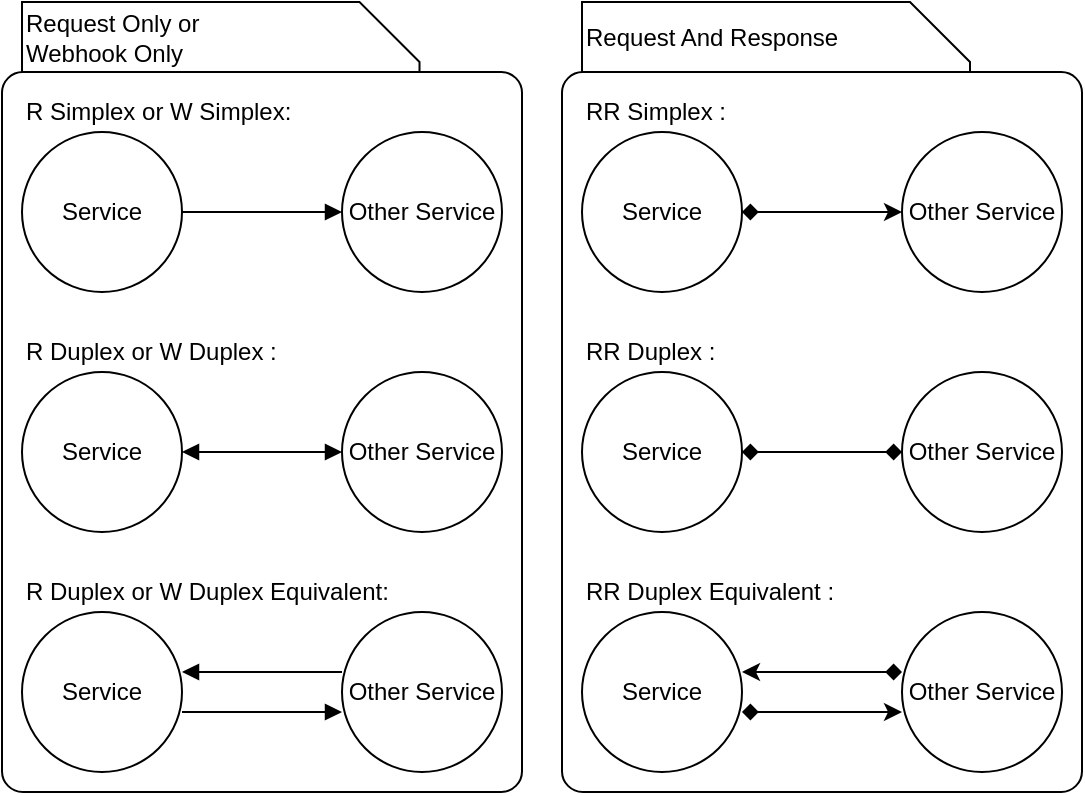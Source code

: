 <mxfile version="13.6.5">
    <diagram id="T1Q-QU5SRTLN0sKFyYbS" name="Def. Connection">
        <mxGraphModel dx="1118" dy="830" grid="1" gridSize="10" guides="1" tooltips="1" connect="1" arrows="1" fold="1" page="1" pageScale="1" pageWidth="1169" pageHeight="827" math="0" shadow="0">
            <root>
                <mxCell id="WcO2Y7cE0bV6CoBs8EJK-0"/>
                <mxCell id="WcO2Y7cE0bV6CoBs8EJK-1" parent="WcO2Y7cE0bV6CoBs8EJK-0"/>
                <mxCell id="_Qkv4EI-hBEBQYT2oxI9-27" value="" style="rounded=1;whiteSpace=wrap;html=1;fontSize=12;align=left;arcSize=4;" parent="WcO2Y7cE0bV6CoBs8EJK-1" vertex="1">
                    <mxGeometry x="310" y="210" width="260" height="360" as="geometry"/>
                </mxCell>
                <mxCell id="_Qkv4EI-hBEBQYT2oxI9-28" value="" style="rounded=1;whiteSpace=wrap;html=1;fontSize=12;align=left;arcSize=4;" parent="WcO2Y7cE0bV6CoBs8EJK-1" vertex="1">
                    <mxGeometry x="590" y="210" width="260" height="360" as="geometry"/>
                </mxCell>
                <mxCell id="WcO2Y7cE0bV6CoBs8EJK-2" value="Service" style="ellipse;whiteSpace=wrap;html=1;aspect=fixed;rounded=1;fontSize=12;" parent="WcO2Y7cE0bV6CoBs8EJK-1" vertex="1">
                    <mxGeometry x="320" y="240" width="80" height="80" as="geometry"/>
                </mxCell>
                <mxCell id="0NlrbSUM94yCUHZFX5sZ-1" value="Other Service" style="ellipse;whiteSpace=wrap;html=1;aspect=fixed;rounded=1;fontSize=12;" parent="WcO2Y7cE0bV6CoBs8EJK-1" vertex="1">
                    <mxGeometry x="480" y="240" width="80" height="80" as="geometry"/>
                </mxCell>
                <mxCell id="0NlrbSUM94yCUHZFX5sZ-6" value="" style="endArrow=block;html=1;fillColor=#BD08FF;fontSize=12;endFill=1;startArrow=none;startFill=0;" parent="WcO2Y7cE0bV6CoBs8EJK-1" source="WcO2Y7cE0bV6CoBs8EJK-2" target="0NlrbSUM94yCUHZFX5sZ-1" edge="1">
                    <mxGeometry width="50" height="50" relative="1" as="geometry">
                        <mxPoint x="350" y="410" as="sourcePoint"/>
                        <mxPoint x="400" y="360" as="targetPoint"/>
                    </mxGeometry>
                </mxCell>
                <mxCell id="0NlrbSUM94yCUHZFX5sZ-8" value="Service" style="ellipse;whiteSpace=wrap;html=1;aspect=fixed;rounded=1;fontSize=12;" parent="WcO2Y7cE0bV6CoBs8EJK-1" vertex="1">
                    <mxGeometry x="600" y="240" width="80" height="80" as="geometry"/>
                </mxCell>
                <mxCell id="0NlrbSUM94yCUHZFX5sZ-9" value="Other Service" style="ellipse;whiteSpace=wrap;html=1;aspect=fixed;rounded=1;fontSize=12;" parent="WcO2Y7cE0bV6CoBs8EJK-1" vertex="1">
                    <mxGeometry x="760" y="240" width="80" height="80" as="geometry"/>
                </mxCell>
                <mxCell id="0NlrbSUM94yCUHZFX5sZ-10" value="" style="endArrow=classic;html=1;fillColor=#BD08FF;fontSize=12;endFill=1;startArrow=diamond;startFill=1;" parent="WcO2Y7cE0bV6CoBs8EJK-1" source="0NlrbSUM94yCUHZFX5sZ-8" edge="1">
                    <mxGeometry width="50" height="50" relative="1" as="geometry">
                        <mxPoint x="630" y="410" as="sourcePoint"/>
                        <mxPoint x="760" y="280" as="targetPoint"/>
                    </mxGeometry>
                </mxCell>
                <mxCell id="0NlrbSUM94yCUHZFX5sZ-12" value="Service" style="ellipse;whiteSpace=wrap;html=1;aspect=fixed;rounded=1;fontSize=12;" parent="WcO2Y7cE0bV6CoBs8EJK-1" vertex="1">
                    <mxGeometry x="600" y="360" width="80" height="80" as="geometry"/>
                </mxCell>
                <mxCell id="0NlrbSUM94yCUHZFX5sZ-13" value="Other Service" style="ellipse;whiteSpace=wrap;html=1;aspect=fixed;rounded=1;fontSize=12;" parent="WcO2Y7cE0bV6CoBs8EJK-1" vertex="1">
                    <mxGeometry x="760" y="360" width="80" height="80" as="geometry"/>
                </mxCell>
                <mxCell id="0NlrbSUM94yCUHZFX5sZ-14" value="" style="endArrow=diamond;html=1;fillColor=#BD08FF;fontSize=12;endFill=1;startArrow=diamond;startFill=1;" parent="WcO2Y7cE0bV6CoBs8EJK-1" source="0NlrbSUM94yCUHZFX5sZ-12" edge="1">
                    <mxGeometry width="50" height="50" relative="1" as="geometry">
                        <mxPoint x="630" y="530" as="sourcePoint"/>
                        <mxPoint x="760" y="400" as="targetPoint"/>
                    </mxGeometry>
                </mxCell>
                <mxCell id="_Qkv4EI-hBEBQYT2oxI9-0" value="Service" style="ellipse;whiteSpace=wrap;html=1;aspect=fixed;rounded=1;fontSize=12;" parent="WcO2Y7cE0bV6CoBs8EJK-1" vertex="1">
                    <mxGeometry x="320" y="360" width="80" height="80" as="geometry"/>
                </mxCell>
                <mxCell id="_Qkv4EI-hBEBQYT2oxI9-1" value="Other Service" style="ellipse;whiteSpace=wrap;html=1;aspect=fixed;rounded=1;fontSize=12;" parent="WcO2Y7cE0bV6CoBs8EJK-1" vertex="1">
                    <mxGeometry x="480" y="360" width="80" height="80" as="geometry"/>
                </mxCell>
                <mxCell id="_Qkv4EI-hBEBQYT2oxI9-2" value="" style="endArrow=block;html=1;fillColor=#BD08FF;fontSize=12;endFill=1;startArrow=block;startFill=1;" parent="WcO2Y7cE0bV6CoBs8EJK-1" source="_Qkv4EI-hBEBQYT2oxI9-0" target="_Qkv4EI-hBEBQYT2oxI9-1" edge="1">
                    <mxGeometry width="50" height="50" relative="1" as="geometry">
                        <mxPoint x="350" y="530" as="sourcePoint"/>
                        <mxPoint x="400" y="480" as="targetPoint"/>
                    </mxGeometry>
                </mxCell>
                <mxCell id="_Qkv4EI-hBEBQYT2oxI9-11" value="Service" style="ellipse;whiteSpace=wrap;html=1;aspect=fixed;rounded=1;fontSize=12;" parent="WcO2Y7cE0bV6CoBs8EJK-1" vertex="1">
                    <mxGeometry x="600" y="480" width="80" height="80" as="geometry"/>
                </mxCell>
                <mxCell id="_Qkv4EI-hBEBQYT2oxI9-12" value="Other Service" style="ellipse;whiteSpace=wrap;html=1;aspect=fixed;rounded=1;fontSize=12;" parent="WcO2Y7cE0bV6CoBs8EJK-1" vertex="1">
                    <mxGeometry x="760" y="480" width="80" height="80" as="geometry"/>
                </mxCell>
                <mxCell id="_Qkv4EI-hBEBQYT2oxI9-13" value="" style="endArrow=classic;html=1;fillColor=#BD08FF;fontSize=12;endFill=1;startArrow=diamond;startFill=1;" parent="WcO2Y7cE0bV6CoBs8EJK-1" edge="1">
                    <mxGeometry width="50" height="50" relative="1" as="geometry">
                        <mxPoint x="680" y="530" as="sourcePoint"/>
                        <mxPoint x="760" y="530" as="targetPoint"/>
                    </mxGeometry>
                </mxCell>
                <mxCell id="_Qkv4EI-hBEBQYT2oxI9-15" value="RR Duplex Equivalent :" style="text;html=1;align=left;verticalAlign=middle;resizable=0;points=[];autosize=1;fontSize=12;" parent="WcO2Y7cE0bV6CoBs8EJK-1" vertex="1">
                    <mxGeometry x="600" y="460" width="140" height="20" as="geometry"/>
                </mxCell>
                <mxCell id="_Qkv4EI-hBEBQYT2oxI9-16" value="RR Duplex :" style="text;html=1;align=left;verticalAlign=middle;resizable=0;points=[];autosize=1;fontSize=12;" parent="WcO2Y7cE0bV6CoBs8EJK-1" vertex="1">
                    <mxGeometry x="600" y="340" width="80" height="20" as="geometry"/>
                </mxCell>
                <mxCell id="_Qkv4EI-hBEBQYT2oxI9-17" value="RR Simplex :" style="text;html=1;align=left;verticalAlign=middle;resizable=0;points=[];autosize=1;fontSize=12;" parent="WcO2Y7cE0bV6CoBs8EJK-1" vertex="1">
                    <mxGeometry x="600" y="220" width="90" height="20" as="geometry"/>
                </mxCell>
                <mxCell id="_Qkv4EI-hBEBQYT2oxI9-18" value="" style="endArrow=classic;html=1;fillColor=#BD08FF;fontSize=12;endFill=1;startArrow=diamond;startFill=1;" parent="WcO2Y7cE0bV6CoBs8EJK-1" edge="1">
                    <mxGeometry width="50" height="50" relative="1" as="geometry">
                        <mxPoint x="760" y="510" as="sourcePoint"/>
                        <mxPoint x="680" y="510" as="targetPoint"/>
                    </mxGeometry>
                </mxCell>
                <mxCell id="_Qkv4EI-hBEBQYT2oxI9-20" value="R Duplex or W Duplex :" style="text;html=1;align=left;verticalAlign=middle;resizable=0;points=[];autosize=1;fontSize=12;" parent="WcO2Y7cE0bV6CoBs8EJK-1" vertex="1">
                    <mxGeometry x="320" y="340" width="140" height="20" as="geometry"/>
                </mxCell>
                <mxCell id="_Qkv4EI-hBEBQYT2oxI9-21" value="R Simplex or W Simplex:" style="text;html=1;align=left;verticalAlign=middle;resizable=0;points=[];autosize=1;fontSize=12;" parent="WcO2Y7cE0bV6CoBs8EJK-1" vertex="1">
                    <mxGeometry x="320" y="220" width="150" height="20" as="geometry"/>
                </mxCell>
                <mxCell id="_Qkv4EI-hBEBQYT2oxI9-22" value="R Duplex or W Duplex Equivalent:" style="text;html=1;align=left;verticalAlign=middle;resizable=0;points=[];autosize=1;fontSize=12;" parent="WcO2Y7cE0bV6CoBs8EJK-1" vertex="1">
                    <mxGeometry x="320" y="460" width="200" height="20" as="geometry"/>
                </mxCell>
                <mxCell id="_Qkv4EI-hBEBQYT2oxI9-23" value="Service" style="ellipse;whiteSpace=wrap;html=1;aspect=fixed;rounded=1;fontSize=12;" parent="WcO2Y7cE0bV6CoBs8EJK-1" vertex="1">
                    <mxGeometry x="320" y="480" width="80" height="80" as="geometry"/>
                </mxCell>
                <mxCell id="_Qkv4EI-hBEBQYT2oxI9-24" value="Other Service" style="ellipse;whiteSpace=wrap;html=1;aspect=fixed;rounded=1;fontSize=12;" parent="WcO2Y7cE0bV6CoBs8EJK-1" vertex="1">
                    <mxGeometry x="480" y="480" width="80" height="80" as="geometry"/>
                </mxCell>
                <mxCell id="_Qkv4EI-hBEBQYT2oxI9-25" value="" style="endArrow=block;html=1;fillColor=#BD08FF;fontSize=12;endFill=1;startArrow=none;startFill=0;" parent="WcO2Y7cE0bV6CoBs8EJK-1" edge="1">
                    <mxGeometry width="50" height="50" relative="1" as="geometry">
                        <mxPoint x="400" y="530" as="sourcePoint"/>
                        <mxPoint x="480" y="530" as="targetPoint"/>
                    </mxGeometry>
                </mxCell>
                <mxCell id="_Qkv4EI-hBEBQYT2oxI9-26" value="" style="endArrow=block;html=1;fillColor=#BD08FF;fontSize=12;endFill=1;startArrow=none;startFill=0;" parent="WcO2Y7cE0bV6CoBs8EJK-1" edge="1">
                    <mxGeometry width="50" height="50" relative="1" as="geometry">
                        <mxPoint x="480" y="510" as="sourcePoint"/>
                        <mxPoint x="400" y="510" as="targetPoint"/>
                    </mxGeometry>
                </mxCell>
                <mxCell id="_Qkv4EI-hBEBQYT2oxI9-29" value="Request Only or&lt;br&gt;Webhook Only" style="shape=card;whiteSpace=wrap;html=1;rounded=0;fontSize=12;align=left;rotation=90;horizontal=0;" parent="WcO2Y7cE0bV6CoBs8EJK-1" vertex="1">
                    <mxGeometry x="401.88" y="93.13" width="35" height="198.75" as="geometry"/>
                </mxCell>
                <mxCell id="_Qkv4EI-hBEBQYT2oxI9-31" value="Request And Response" style="shape=card;whiteSpace=wrap;html=1;rounded=0;fontSize=12;align=left;rotation=90;horizontal=0;" parent="WcO2Y7cE0bV6CoBs8EJK-1" vertex="1">
                    <mxGeometry x="679.5" y="95.51" width="35" height="194" as="geometry"/>
                </mxCell>
            </root>
        </mxGraphModel>
    </diagram>
</mxfile>
